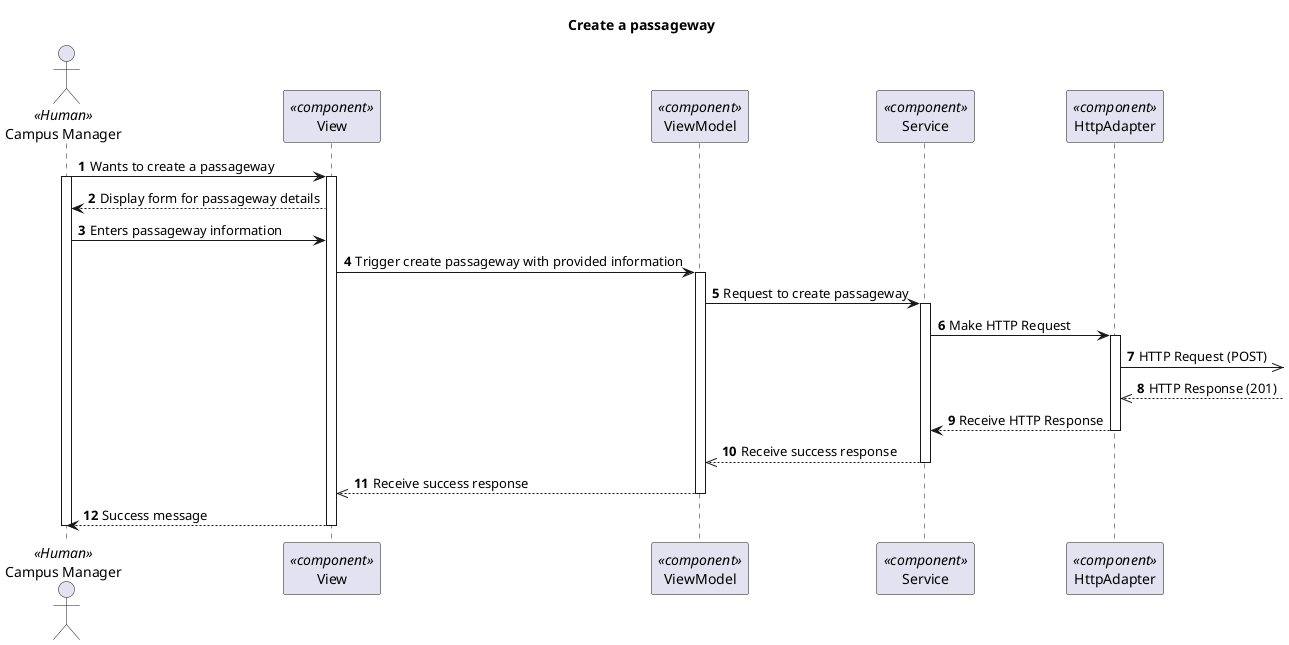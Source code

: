 @startuml Process View - Level 3 - Create a passageway

autonumber
skinparam packageStyle rect

title Create a passageway

actor "Campus Manager" as CM <<Human>>
participant "View" as view <<component>>
participant "ViewModel" as viewModel <<component>>
participant "Service" as service <<component>>
participant "HttpAdapter" as httpAdapter <<component>>

CM -> view : Wants to create a passageway
activate CM
activate view
view --> CM : Display form for passageway details
CM -> view : Enters passageway information

view -> viewModel : Trigger create passageway with provided information

activate viewModel
viewModel -> service : Request to create passageway

activate service
service -> httpAdapter : Make HTTP Request
activate httpAdapter
httpAdapter ->> : HTTP Request (POST)
httpAdapter <<-- : HTTP Response (201)
httpAdapter --> service : Receive HTTP Response
deactivate httpAdapter

service -->> viewModel : Receive success response
deactivate service

viewModel -->> view : Receive success response
deactivate viewModel

view --> CM : Success message
deactivate view

deactivate CM
@enduml
